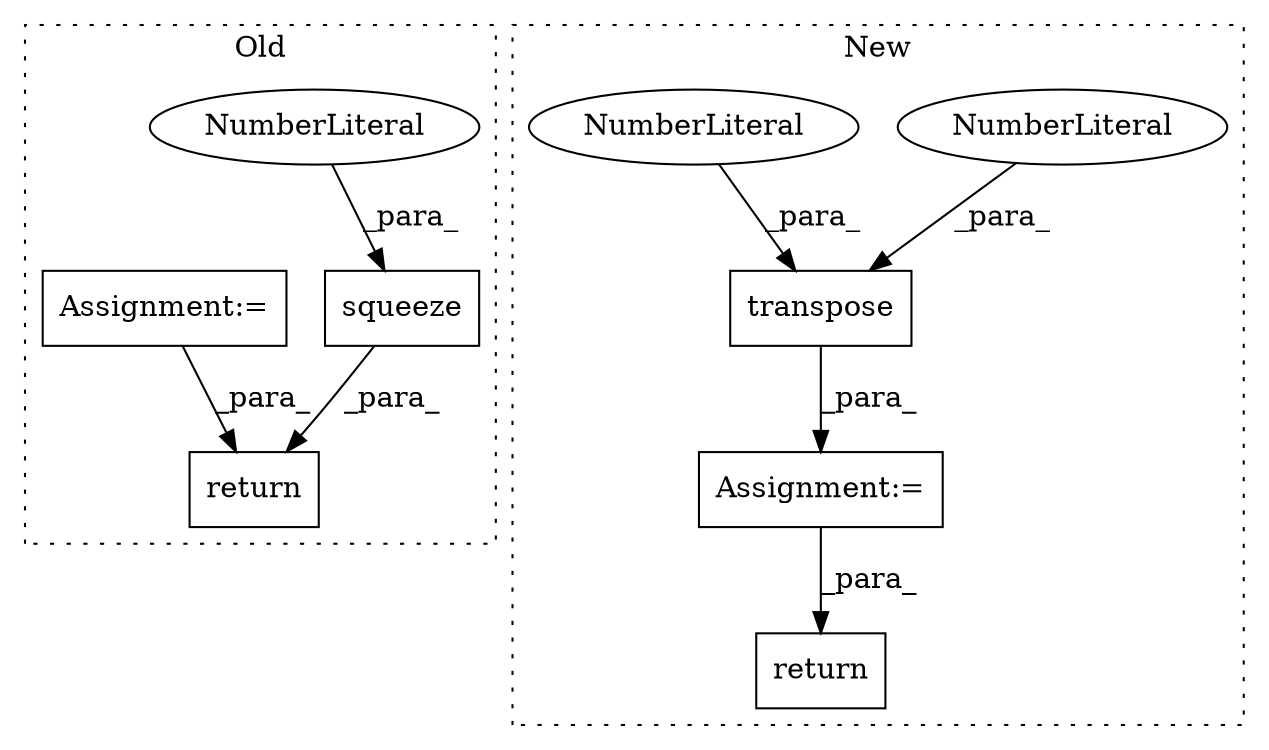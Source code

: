 digraph G {
subgraph cluster0 {
1 [label="squeeze" a="32" s="27552,27561" l="8,1" shape="box"];
4 [label="NumberLiteral" a="34" s="27560" l="1" shape="ellipse"];
8 [label="return" a="41" s="27511" l="12" shape="box"];
9 [label="Assignment:=" a="7" s="27288" l="1" shape="box"];
label = "Old";
style="dotted";
}
subgraph cluster1 {
2 [label="transpose" a="32" s="27225,27238" l="10,1" shape="box"];
3 [label="Assignment:=" a="7" s="27180" l="1" shape="box"];
5 [label="NumberLiteral" a="34" s="27237" l="1" shape="ellipse"];
6 [label="NumberLiteral" a="34" s="27235" l="1" shape="ellipse"];
7 [label="return" a="41" s="27299" l="12" shape="box"];
label = "New";
style="dotted";
}
1 -> 8 [label="_para_"];
2 -> 3 [label="_para_"];
3 -> 7 [label="_para_"];
4 -> 1 [label="_para_"];
5 -> 2 [label="_para_"];
6 -> 2 [label="_para_"];
9 -> 8 [label="_para_"];
}